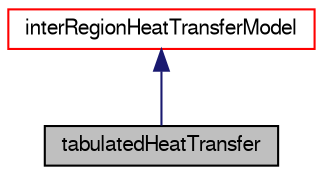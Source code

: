 digraph "tabulatedHeatTransfer"
{
  bgcolor="transparent";
  edge [fontname="FreeSans",fontsize="10",labelfontname="FreeSans",labelfontsize="10"];
  node [fontname="FreeSans",fontsize="10",shape=record];
  Node0 [label="tabulatedHeatTransfer",height=0.2,width=0.4,color="black", fillcolor="grey75", style="filled", fontcolor="black"];
  Node1 -> Node0 [dir="back",color="midnightblue",fontsize="10",style="solid",fontname="FreeSans"];
  Node1 [label="interRegionHeatTransferModel",height=0.2,width=0.4,color="red",URL="$a23542.html",tooltip="Base class for inter region heat exchange. The derived classes must provide the heat transfer coeffis..."];
}
